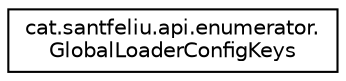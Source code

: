 digraph "Graphical Class Hierarchy"
{
 // LATEX_PDF_SIZE
  edge [fontname="Helvetica",fontsize="10",labelfontname="Helvetica",labelfontsize="10"];
  node [fontname="Helvetica",fontsize="10",shape=record];
  rankdir="LR";
  Node0 [label="cat.santfeliu.api.enumerator.\lGlobalLoaderConfigKeys",height=0.2,width=0.4,color="black", fillcolor="white", style="filled",URL="$enumcat_1_1santfeliu_1_1api_1_1enumerator_1_1_global_loader_config_keys.html",tooltip=" "];
}
